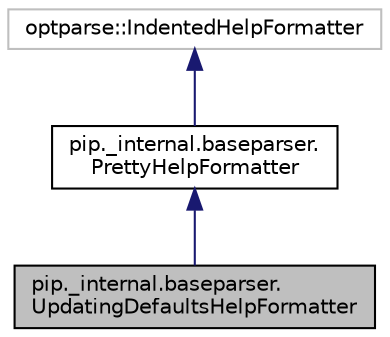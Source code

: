 digraph "pip._internal.baseparser.UpdatingDefaultsHelpFormatter"
{
  edge [fontname="Helvetica",fontsize="10",labelfontname="Helvetica",labelfontsize="10"];
  node [fontname="Helvetica",fontsize="10",shape=record];
  Node0 [label="pip._internal.baseparser.\lUpdatingDefaultsHelpFormatter",height=0.2,width=0.4,color="black", fillcolor="grey75", style="filled", fontcolor="black"];
  Node1 -> Node0 [dir="back",color="midnightblue",fontsize="10",style="solid",fontname="Helvetica"];
  Node1 [label="pip._internal.baseparser.\lPrettyHelpFormatter",height=0.2,width=0.4,color="black", fillcolor="white", style="filled",URL="$classpip_1_1__internal_1_1baseparser_1_1_pretty_help_formatter.html"];
  Node2 -> Node1 [dir="back",color="midnightblue",fontsize="10",style="solid",fontname="Helvetica"];
  Node2 [label="optparse::IndentedHelpFormatter",height=0.2,width=0.4,color="grey75", fillcolor="white", style="filled"];
}
